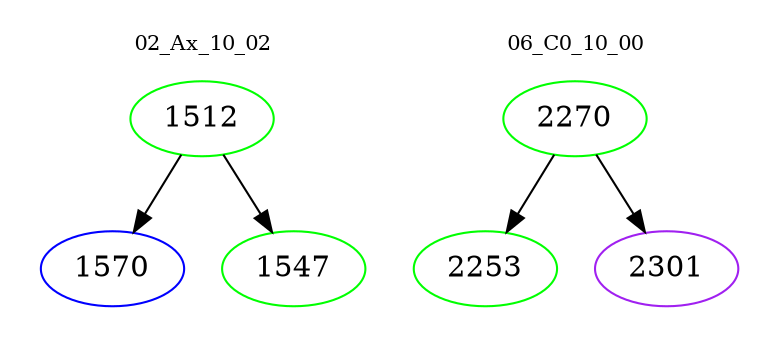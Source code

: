 digraph{
subgraph cluster_0 {
color = white
label = "02_Ax_10_02";
fontsize=10;
T0_1512 [label="1512", color="green"]
T0_1512 -> T0_1570 [color="black"]
T0_1570 [label="1570", color="blue"]
T0_1512 -> T0_1547 [color="black"]
T0_1547 [label="1547", color="green"]
}
subgraph cluster_1 {
color = white
label = "06_C0_10_00";
fontsize=10;
T1_2270 [label="2270", color="green"]
T1_2270 -> T1_2253 [color="black"]
T1_2253 [label="2253", color="green"]
T1_2270 -> T1_2301 [color="black"]
T1_2301 [label="2301", color="purple"]
}
}
